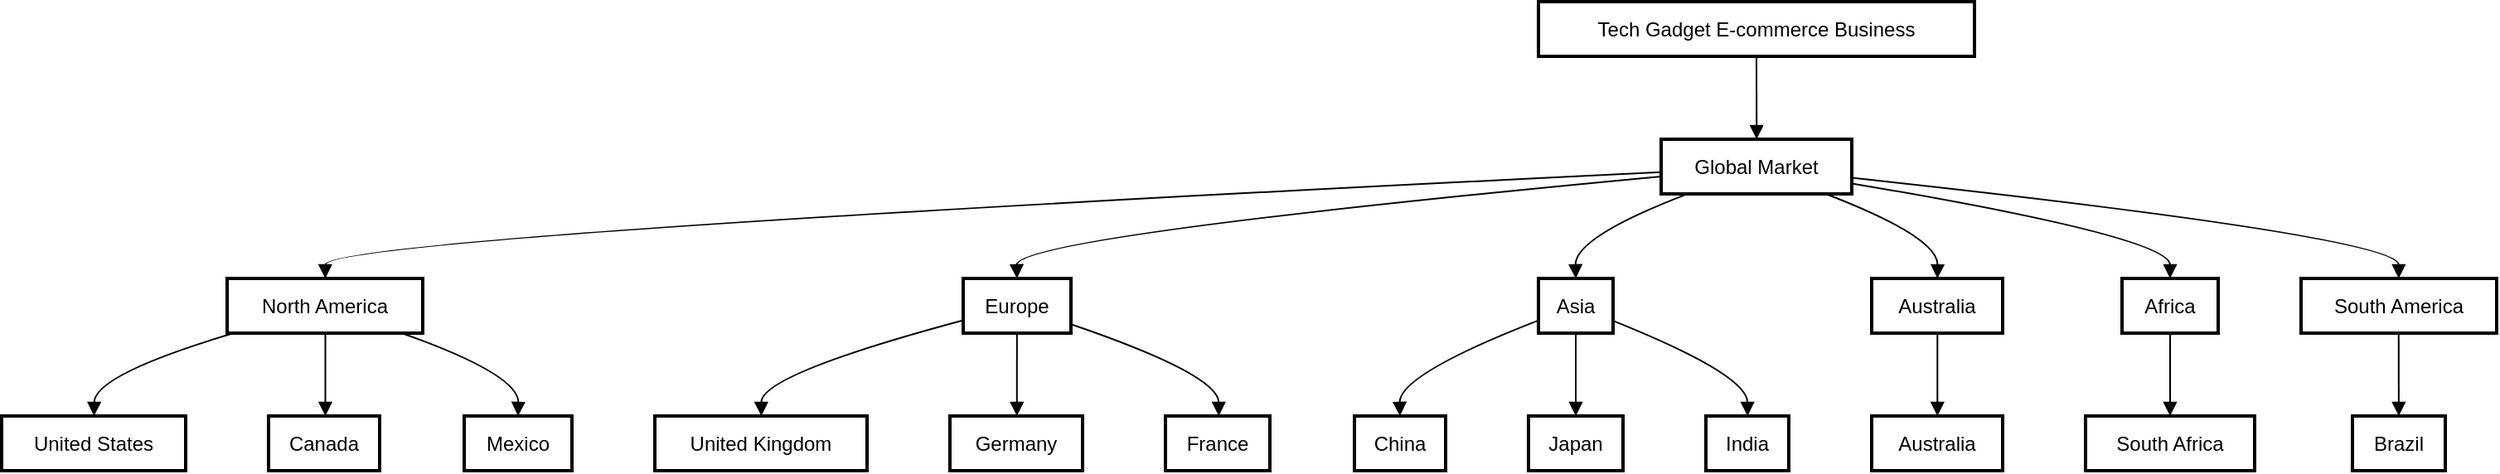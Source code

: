 <mxfile version="24.3.0" type="github">
  <diagram name="Page-1" id="Tdj93fltL7J5hLR5POFy">
    <mxGraphModel dx="2625" dy="1393" grid="1" gridSize="10" guides="1" tooltips="1" connect="1" arrows="1" fold="1" page="1" pageScale="1" pageWidth="850" pageHeight="1100" math="0" shadow="0">
      <root>
        <mxCell id="0" />
        <mxCell id="1" parent="0" />
        <mxCell id="q8jlMGGX_-KdV1pBjeBY-1" value="Tech Gadget E-commerce Business" style="whiteSpace=wrap;strokeWidth=2;" vertex="1" parent="1">
          <mxGeometry x="947" y="150" width="263" height="33" as="geometry" />
        </mxCell>
        <mxCell id="q8jlMGGX_-KdV1pBjeBY-2" value="Global Market" style="whiteSpace=wrap;strokeWidth=2;" vertex="1" parent="1">
          <mxGeometry x="1021" y="233" width="115" height="33" as="geometry" />
        </mxCell>
        <mxCell id="q8jlMGGX_-KdV1pBjeBY-3" value="North America" style="whiteSpace=wrap;strokeWidth=2;" vertex="1" parent="1">
          <mxGeometry x="156" y="317" width="118" height="33" as="geometry" />
        </mxCell>
        <mxCell id="q8jlMGGX_-KdV1pBjeBY-4" value="Europe" style="whiteSpace=wrap;strokeWidth=2;" vertex="1" parent="1">
          <mxGeometry x="600" y="317" width="65" height="33" as="geometry" />
        </mxCell>
        <mxCell id="q8jlMGGX_-KdV1pBjeBY-5" value="Asia" style="whiteSpace=wrap;strokeWidth=2;" vertex="1" parent="1">
          <mxGeometry x="947" y="317" width="45" height="33" as="geometry" />
        </mxCell>
        <mxCell id="q8jlMGGX_-KdV1pBjeBY-6" value="Australia" style="whiteSpace=wrap;strokeWidth=2;" vertex="1" parent="1">
          <mxGeometry x="1148" y="317" width="79" height="33" as="geometry" />
        </mxCell>
        <mxCell id="q8jlMGGX_-KdV1pBjeBY-7" value="Africa" style="whiteSpace=wrap;strokeWidth=2;" vertex="1" parent="1">
          <mxGeometry x="1299" y="317" width="58" height="33" as="geometry" />
        </mxCell>
        <mxCell id="q8jlMGGX_-KdV1pBjeBY-8" value="South America" style="whiteSpace=wrap;strokeWidth=2;" vertex="1" parent="1">
          <mxGeometry x="1407" y="317" width="118" height="33" as="geometry" />
        </mxCell>
        <mxCell id="q8jlMGGX_-KdV1pBjeBY-9" value="United States" style="whiteSpace=wrap;strokeWidth=2;" vertex="1" parent="1">
          <mxGeometry x="20" y="400" width="111" height="33" as="geometry" />
        </mxCell>
        <mxCell id="q8jlMGGX_-KdV1pBjeBY-10" value="Canada" style="whiteSpace=wrap;strokeWidth=2;" vertex="1" parent="1">
          <mxGeometry x="181" y="400" width="67" height="33" as="geometry" />
        </mxCell>
        <mxCell id="q8jlMGGX_-KdV1pBjeBY-11" value="Mexico" style="whiteSpace=wrap;strokeWidth=2;" vertex="1" parent="1">
          <mxGeometry x="299" y="400" width="65" height="33" as="geometry" />
        </mxCell>
        <mxCell id="q8jlMGGX_-KdV1pBjeBY-12" value="United Kingdom" style="whiteSpace=wrap;strokeWidth=2;" vertex="1" parent="1">
          <mxGeometry x="414" y="400" width="128" height="33" as="geometry" />
        </mxCell>
        <mxCell id="q8jlMGGX_-KdV1pBjeBY-13" value="Germany" style="whiteSpace=wrap;strokeWidth=2;" vertex="1" parent="1">
          <mxGeometry x="592" y="400" width="80" height="33" as="geometry" />
        </mxCell>
        <mxCell id="q8jlMGGX_-KdV1pBjeBY-14" value="France" style="whiteSpace=wrap;strokeWidth=2;" vertex="1" parent="1">
          <mxGeometry x="722" y="400" width="63" height="33" as="geometry" />
        </mxCell>
        <mxCell id="q8jlMGGX_-KdV1pBjeBY-15" value="China" style="whiteSpace=wrap;strokeWidth=2;" vertex="1" parent="1">
          <mxGeometry x="836" y="400" width="55" height="33" as="geometry" />
        </mxCell>
        <mxCell id="q8jlMGGX_-KdV1pBjeBY-16" value="Japan" style="whiteSpace=wrap;strokeWidth=2;" vertex="1" parent="1">
          <mxGeometry x="941" y="400" width="57" height="33" as="geometry" />
        </mxCell>
        <mxCell id="q8jlMGGX_-KdV1pBjeBY-17" value="India" style="whiteSpace=wrap;strokeWidth=2;" vertex="1" parent="1">
          <mxGeometry x="1048" y="400" width="50" height="33" as="geometry" />
        </mxCell>
        <mxCell id="q8jlMGGX_-KdV1pBjeBY-18" value="Australia" style="whiteSpace=wrap;strokeWidth=2;" vertex="1" parent="1">
          <mxGeometry x="1148" y="400" width="79" height="33" as="geometry" />
        </mxCell>
        <mxCell id="q8jlMGGX_-KdV1pBjeBY-19" value="South Africa" style="whiteSpace=wrap;strokeWidth=2;" vertex="1" parent="1">
          <mxGeometry x="1277" y="400" width="102" height="33" as="geometry" />
        </mxCell>
        <mxCell id="q8jlMGGX_-KdV1pBjeBY-20" value="Brazil" style="whiteSpace=wrap;strokeWidth=2;" vertex="1" parent="1">
          <mxGeometry x="1438" y="400" width="56" height="33" as="geometry" />
        </mxCell>
        <mxCell id="q8jlMGGX_-KdV1pBjeBY-21" value="" style="curved=1;startArrow=none;endArrow=block;exitX=0.5;exitY=1.012;entryX=0.501;entryY=0.012;rounded=0;" edge="1" parent="1" source="q8jlMGGX_-KdV1pBjeBY-1" target="q8jlMGGX_-KdV1pBjeBY-2">
          <mxGeometry relative="1" as="geometry">
            <Array as="points" />
          </mxGeometry>
        </mxCell>
        <mxCell id="q8jlMGGX_-KdV1pBjeBY-22" value="" style="curved=1;startArrow=none;endArrow=block;exitX=0.0;exitY=0.602;entryX=0.502;entryY=-0.006;rounded=0;" edge="1" parent="1" source="q8jlMGGX_-KdV1pBjeBY-2" target="q8jlMGGX_-KdV1pBjeBY-3">
          <mxGeometry relative="1" as="geometry">
            <Array as="points">
              <mxPoint x="215" y="292" />
            </Array>
          </mxGeometry>
        </mxCell>
        <mxCell id="q8jlMGGX_-KdV1pBjeBY-23" value="" style="curved=1;startArrow=none;endArrow=block;exitX=0.0;exitY=0.681;entryX=0.499;entryY=-0.006;rounded=0;" edge="1" parent="1" source="q8jlMGGX_-KdV1pBjeBY-2" target="q8jlMGGX_-KdV1pBjeBY-4">
          <mxGeometry relative="1" as="geometry">
            <Array as="points">
              <mxPoint x="632" y="292" />
            </Array>
          </mxGeometry>
        </mxCell>
        <mxCell id="q8jlMGGX_-KdV1pBjeBY-24" value="" style="curved=1;startArrow=none;endArrow=block;exitX=0.121;exitY=1.024;entryX=0.5;entryY=-0.006;rounded=0;" edge="1" parent="1" source="q8jlMGGX_-KdV1pBjeBY-2" target="q8jlMGGX_-KdV1pBjeBY-5">
          <mxGeometry relative="1" as="geometry">
            <Array as="points">
              <mxPoint x="969" y="292" />
            </Array>
          </mxGeometry>
        </mxCell>
        <mxCell id="q8jlMGGX_-KdV1pBjeBY-25" value="" style="curved=1;startArrow=none;endArrow=block;exitX=0.881;exitY=1.024;entryX=0.502;entryY=-0.006;rounded=0;" edge="1" parent="1" source="q8jlMGGX_-KdV1pBjeBY-2" target="q8jlMGGX_-KdV1pBjeBY-6">
          <mxGeometry relative="1" as="geometry">
            <Array as="points">
              <mxPoint x="1188" y="292" />
            </Array>
          </mxGeometry>
        </mxCell>
        <mxCell id="q8jlMGGX_-KdV1pBjeBY-26" value="" style="curved=1;startArrow=none;endArrow=block;exitX=1.001;exitY=0.81;entryX=0.5;entryY=-0.006;rounded=0;" edge="1" parent="1" source="q8jlMGGX_-KdV1pBjeBY-2" target="q8jlMGGX_-KdV1pBjeBY-7">
          <mxGeometry relative="1" as="geometry">
            <Array as="points">
              <mxPoint x="1328" y="292" />
            </Array>
          </mxGeometry>
        </mxCell>
        <mxCell id="q8jlMGGX_-KdV1pBjeBY-27" value="" style="curved=1;startArrow=none;endArrow=block;exitX=1.001;exitY=0.706;entryX=0.499;entryY=-0.006;rounded=0;" edge="1" parent="1" source="q8jlMGGX_-KdV1pBjeBY-2" target="q8jlMGGX_-KdV1pBjeBY-8">
          <mxGeometry relative="1" as="geometry">
            <Array as="points">
              <mxPoint x="1466" y="292" />
            </Array>
          </mxGeometry>
        </mxCell>
        <mxCell id="q8jlMGGX_-KdV1pBjeBY-28" value="" style="curved=1;startArrow=none;endArrow=block;exitX=0.028;exitY=1.006;entryX=0.502;entryY=0.006;rounded=0;" edge="1" parent="1" source="q8jlMGGX_-KdV1pBjeBY-3" target="q8jlMGGX_-KdV1pBjeBY-9">
          <mxGeometry relative="1" as="geometry">
            <Array as="points">
              <mxPoint x="76" y="375" />
            </Array>
          </mxGeometry>
        </mxCell>
        <mxCell id="q8jlMGGX_-KdV1pBjeBY-29" value="" style="curved=1;startArrow=none;endArrow=block;exitX=0.502;exitY=1.006;entryX=0.511;entryY=0.006;rounded=0;" edge="1" parent="1" source="q8jlMGGX_-KdV1pBjeBY-3" target="q8jlMGGX_-KdV1pBjeBY-10">
          <mxGeometry relative="1" as="geometry">
            <Array as="points" />
          </mxGeometry>
        </mxCell>
        <mxCell id="q8jlMGGX_-KdV1pBjeBY-30" value="" style="curved=1;startArrow=none;endArrow=block;exitX=0.897;exitY=1.006;entryX=0.5;entryY=0.006;rounded=0;" edge="1" parent="1" source="q8jlMGGX_-KdV1pBjeBY-3" target="q8jlMGGX_-KdV1pBjeBY-11">
          <mxGeometry relative="1" as="geometry">
            <Array as="points">
              <mxPoint x="332" y="375" />
            </Array>
          </mxGeometry>
        </mxCell>
        <mxCell id="q8jlMGGX_-KdV1pBjeBY-31" value="" style="curved=1;startArrow=none;endArrow=block;exitX=0.0;exitY=0.766;entryX=0.502;entryY=0.006;rounded=0;" edge="1" parent="1" source="q8jlMGGX_-KdV1pBjeBY-4" target="q8jlMGGX_-KdV1pBjeBY-12">
          <mxGeometry relative="1" as="geometry">
            <Array as="points">
              <mxPoint x="478" y="375" />
            </Array>
          </mxGeometry>
        </mxCell>
        <mxCell id="q8jlMGGX_-KdV1pBjeBY-32" value="" style="curved=1;startArrow=none;endArrow=block;exitX=0.499;exitY=1.006;entryX=0.505;entryY=0.006;rounded=0;" edge="1" parent="1" source="q8jlMGGX_-KdV1pBjeBY-4" target="q8jlMGGX_-KdV1pBjeBY-13">
          <mxGeometry relative="1" as="geometry">
            <Array as="points" />
          </mxGeometry>
        </mxCell>
        <mxCell id="q8jlMGGX_-KdV1pBjeBY-33" value="" style="curved=1;startArrow=none;endArrow=block;exitX=0.998;exitY=0.836;entryX=0.511;entryY=0.006;rounded=0;" edge="1" parent="1" source="q8jlMGGX_-KdV1pBjeBY-4" target="q8jlMGGX_-KdV1pBjeBY-14">
          <mxGeometry relative="1" as="geometry">
            <Array as="points">
              <mxPoint x="754" y="375" />
            </Array>
          </mxGeometry>
        </mxCell>
        <mxCell id="q8jlMGGX_-KdV1pBjeBY-34" value="" style="curved=1;startArrow=none;endArrow=block;exitX=0.003;exitY=0.766;entryX=0.499;entryY=0.006;rounded=0;" edge="1" parent="1" source="q8jlMGGX_-KdV1pBjeBY-5" target="q8jlMGGX_-KdV1pBjeBY-15">
          <mxGeometry relative="1" as="geometry">
            <Array as="points">
              <mxPoint x="863" y="375" />
            </Array>
          </mxGeometry>
        </mxCell>
        <mxCell id="q8jlMGGX_-KdV1pBjeBY-35" value="" style="curved=1;startArrow=none;endArrow=block;exitX=0.5;exitY=1.006;entryX=0.5;entryY=0.006;rounded=0;" edge="1" parent="1" source="q8jlMGGX_-KdV1pBjeBY-5" target="q8jlMGGX_-KdV1pBjeBY-16">
          <mxGeometry relative="1" as="geometry">
            <Array as="points" />
          </mxGeometry>
        </mxCell>
        <mxCell id="q8jlMGGX_-KdV1pBjeBY-36" value="" style="curved=1;startArrow=none;endArrow=block;exitX=0.996;exitY=0.773;entryX=0.502;entryY=0.006;rounded=0;" edge="1" parent="1" source="q8jlMGGX_-KdV1pBjeBY-5" target="q8jlMGGX_-KdV1pBjeBY-17">
          <mxGeometry relative="1" as="geometry">
            <Array as="points">
              <mxPoint x="1073" y="375" />
            </Array>
          </mxGeometry>
        </mxCell>
        <mxCell id="q8jlMGGX_-KdV1pBjeBY-37" value="" style="curved=1;startArrow=none;endArrow=block;exitX=0.502;exitY=1.006;entryX=0.502;entryY=0.006;rounded=0;" edge="1" parent="1" source="q8jlMGGX_-KdV1pBjeBY-6" target="q8jlMGGX_-KdV1pBjeBY-18">
          <mxGeometry relative="1" as="geometry">
            <Array as="points" />
          </mxGeometry>
        </mxCell>
        <mxCell id="q8jlMGGX_-KdV1pBjeBY-38" value="" style="curved=1;startArrow=none;endArrow=block;exitX=0.5;exitY=1.006;entryX=0.5;entryY=0.006;rounded=0;" edge="1" parent="1" source="q8jlMGGX_-KdV1pBjeBY-7" target="q8jlMGGX_-KdV1pBjeBY-19">
          <mxGeometry relative="1" as="geometry">
            <Array as="points" />
          </mxGeometry>
        </mxCell>
        <mxCell id="q8jlMGGX_-KdV1pBjeBY-39" value="" style="curved=1;startArrow=none;endArrow=block;exitX=0.499;exitY=1.006;entryX=0.499;entryY=0.006;rounded=0;" edge="1" parent="1" source="q8jlMGGX_-KdV1pBjeBY-8" target="q8jlMGGX_-KdV1pBjeBY-20">
          <mxGeometry relative="1" as="geometry">
            <Array as="points" />
          </mxGeometry>
        </mxCell>
      </root>
    </mxGraphModel>
  </diagram>
</mxfile>
